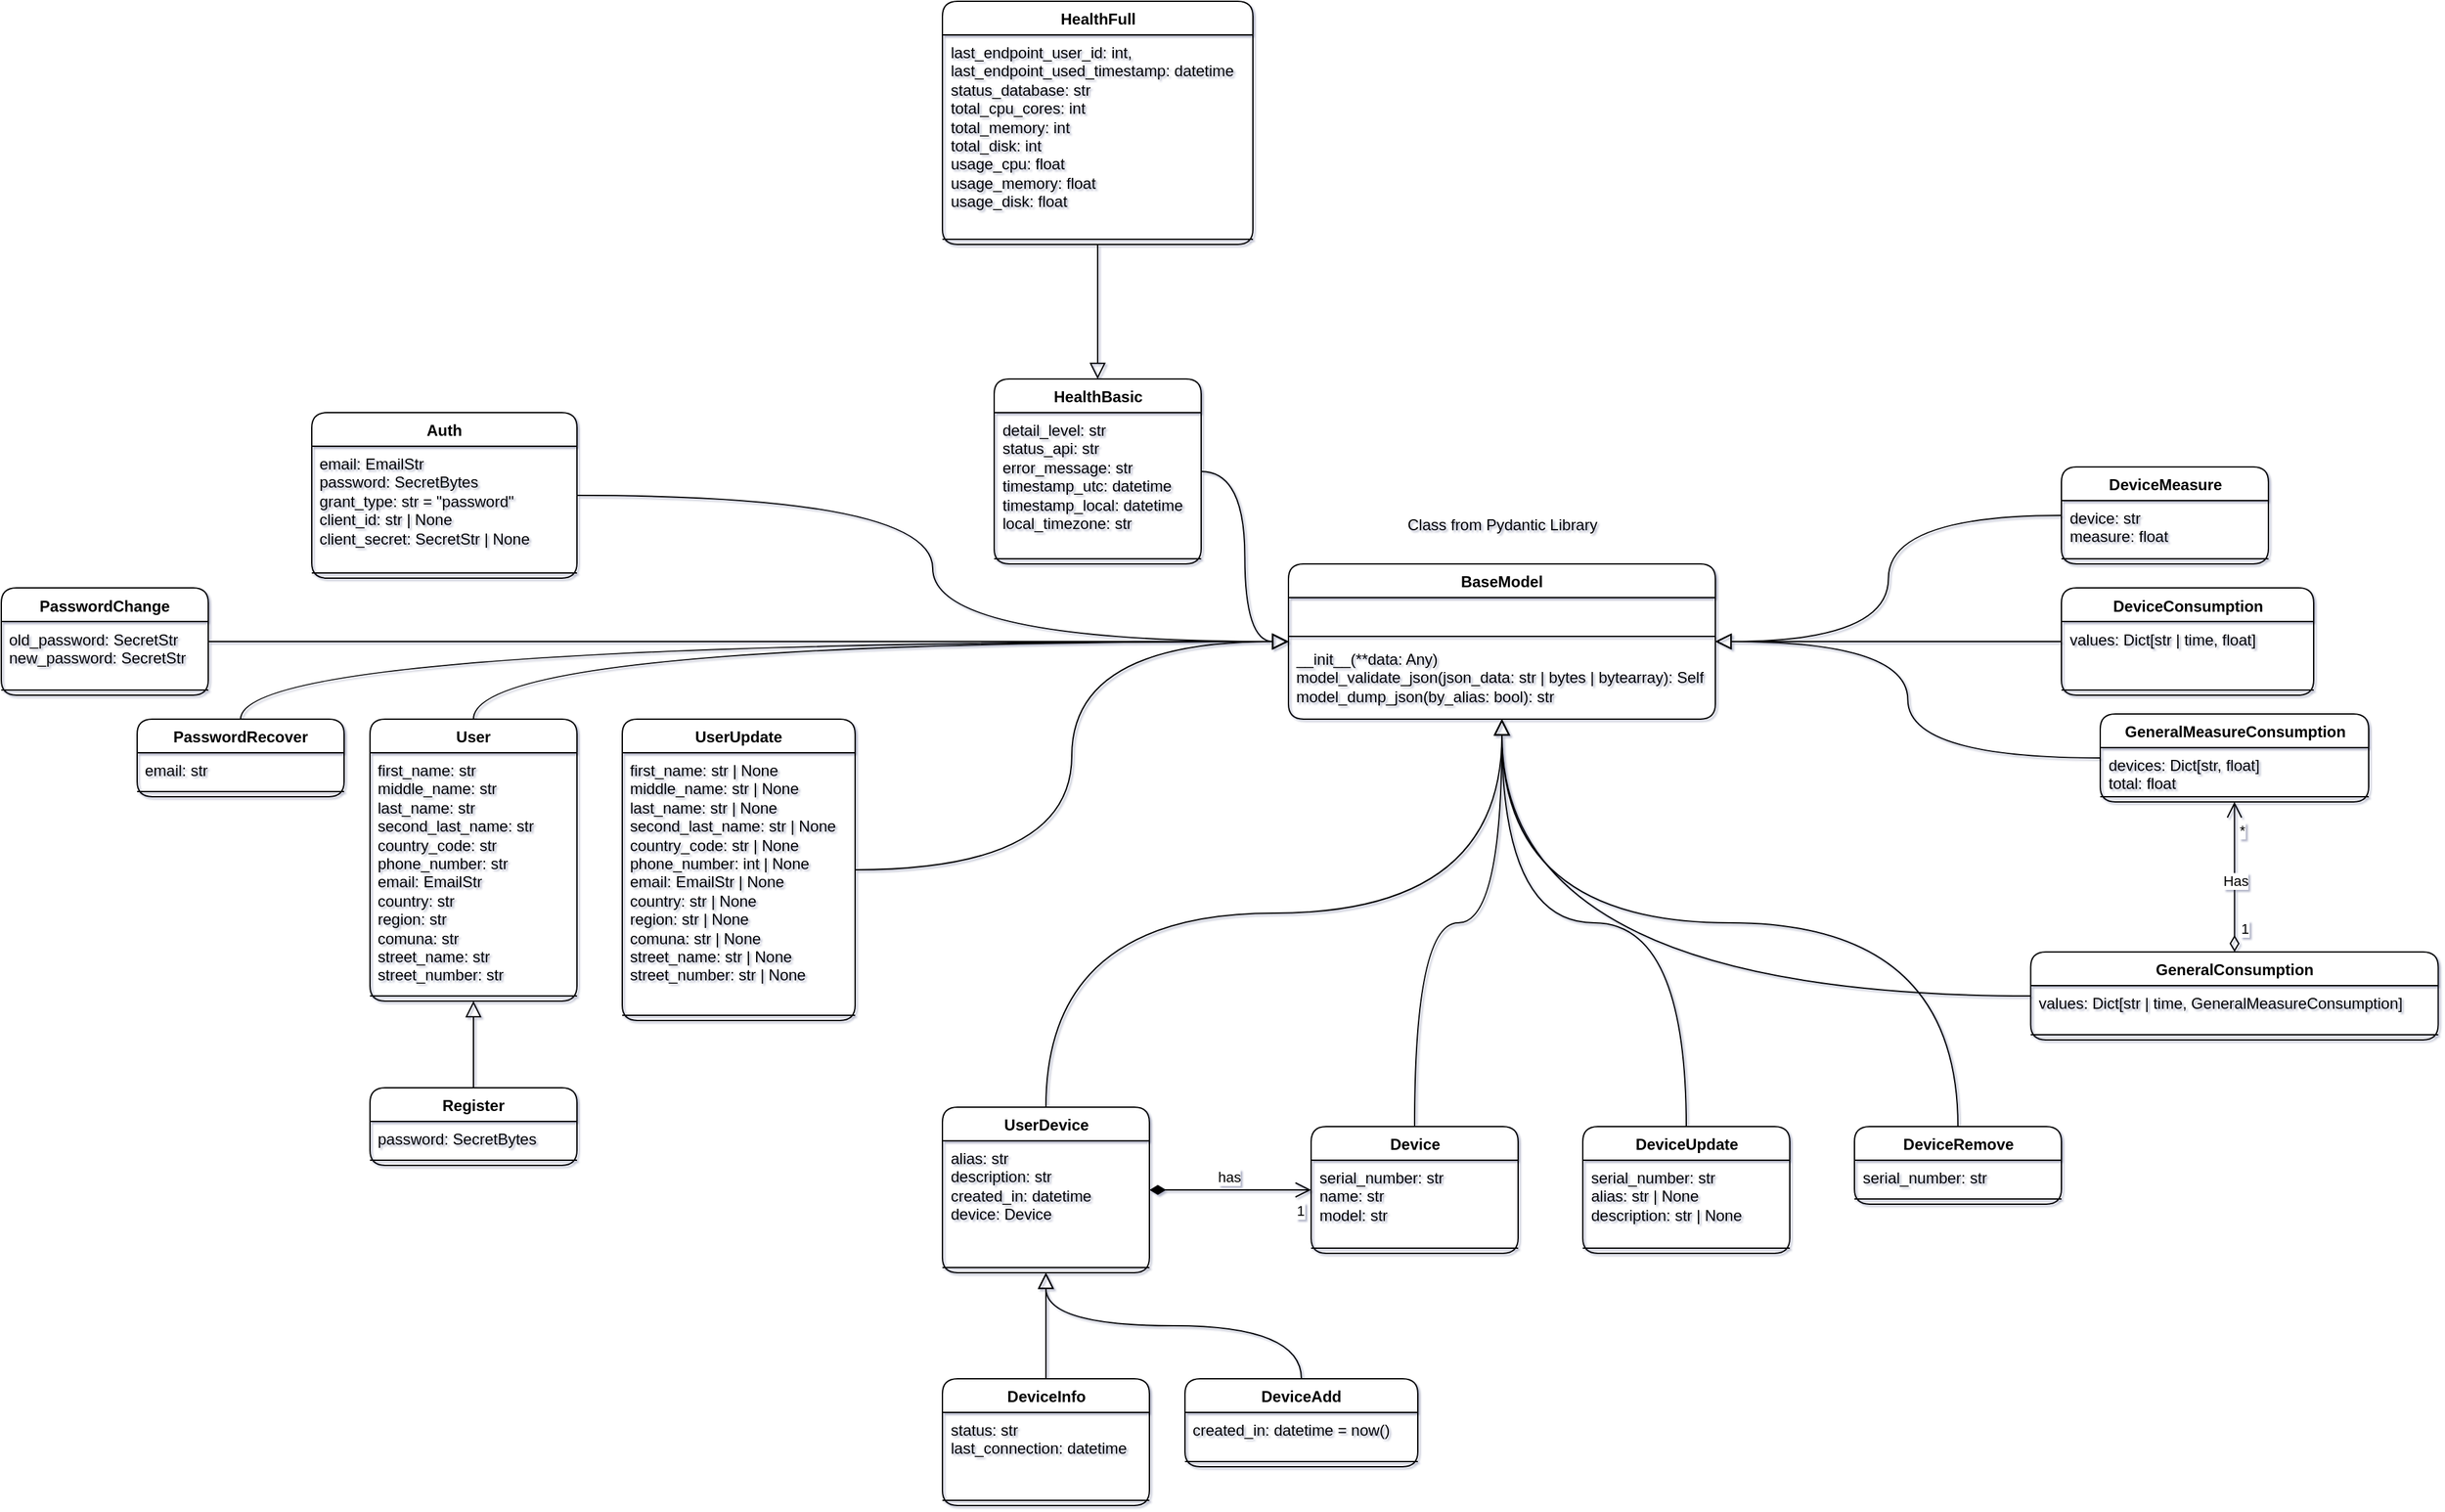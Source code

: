 <mxfile version="24.7.17">
  <diagram id="C5RBs43oDa-KdzZeNtuy" name="Page-1">
    <mxGraphModel dx="2032" dy="1991" grid="1" gridSize="15" guides="1" tooltips="1" connect="1" arrows="1" fold="1" page="0" pageScale="1" pageWidth="827" pageHeight="1169" background="none" math="0" shadow="1">
      <root>
        <mxCell id="WIyWlLk6GJQsqaUBKTNV-0" />
        <mxCell id="WIyWlLk6GJQsqaUBKTNV-1" parent="WIyWlLk6GJQsqaUBKTNV-0" />
        <mxCell id="-ZdygVSMNgc9Qc6itgVz-1" style="edgeStyle=orthogonalEdgeStyle;rounded=1;orthogonalLoop=1;jettySize=auto;html=1;endArrow=block;endFill=0;endSize=10;startSize=10;curved=1;" parent="WIyWlLk6GJQsqaUBKTNV-1" source="Sy8ffb2ZqTg3S4s0VxVO-8" target="Sy8ffb2ZqTg3S4s0VxVO-12" edge="1">
          <mxGeometry relative="1" as="geometry" />
        </mxCell>
        <mxCell id="Sy8ffb2ZqTg3S4s0VxVO-8" value="HealthFull" style="swimlane;fontStyle=1;align=center;verticalAlign=top;childLayout=stackLayout;horizontal=1;startSize=26;horizontalStack=0;resizeParent=1;resizeParentMax=0;resizeLast=0;collapsible=1;marginBottom=0;whiteSpace=wrap;html=1;rounded=1;" parent="WIyWlLk6GJQsqaUBKTNV-1" vertex="1">
          <mxGeometry x="112.5" y="-735" width="240" height="188" as="geometry" />
        </mxCell>
        <mxCell id="Sy8ffb2ZqTg3S4s0VxVO-9" value="&lt;div&gt;last_endpoint_user_id: int,&lt;/div&gt;&lt;div&gt;last_endpoint_used_timestamp: datetime&lt;/div&gt;&lt;div&gt;status_database: str&lt;/div&gt;&lt;div&gt;total_cpu_cores: int&lt;/div&gt;&lt;div&gt;total_memory: int&lt;/div&gt;&lt;div&gt;total_disk: int&lt;/div&gt;&lt;div&gt;usage_cpu: float&lt;/div&gt;&lt;div&gt;usage_memory: float&lt;/div&gt;&lt;div&gt;usage_disk: float&lt;/div&gt;" style="text;strokeColor=none;fillColor=none;align=left;verticalAlign=top;spacingLeft=4;spacingRight=4;overflow=hidden;rotatable=0;points=[[0,0.5],[1,0.5]];portConstraint=eastwest;whiteSpace=wrap;html=1;rounded=1;" parent="Sy8ffb2ZqTg3S4s0VxVO-8" vertex="1">
          <mxGeometry y="26" width="240" height="154" as="geometry" />
        </mxCell>
        <mxCell id="Sy8ffb2ZqTg3S4s0VxVO-10" value="" style="line;strokeWidth=1;fillColor=none;align=left;verticalAlign=middle;spacingTop=-1;spacingLeft=3;spacingRight=3;rotatable=0;labelPosition=right;points=[];portConstraint=eastwest;strokeColor=inherit;rounded=1;" parent="Sy8ffb2ZqTg3S4s0VxVO-8" vertex="1">
          <mxGeometry y="180" width="240" height="8" as="geometry" />
        </mxCell>
        <mxCell id="Sy8ffb2ZqTg3S4s0VxVO-84" style="rounded=1;orthogonalLoop=1;jettySize=auto;html=1;edgeStyle=orthogonalEdgeStyle;endArrow=block;endFill=0;startSize=10;endSize=10;elbow=vertical;curved=1;" parent="WIyWlLk6GJQsqaUBKTNV-1" source="Sy8ffb2ZqTg3S4s0VxVO-12" target="Sy8ffb2ZqTg3S4s0VxVO-77" edge="1">
          <mxGeometry relative="1" as="geometry" />
        </mxCell>
        <mxCell id="Sy8ffb2ZqTg3S4s0VxVO-12" value="HealthBasic" style="swimlane;fontStyle=1;align=center;verticalAlign=top;childLayout=stackLayout;horizontal=1;startSize=26;horizontalStack=0;resizeParent=1;resizeParentMax=0;resizeLast=0;collapsible=1;marginBottom=0;whiteSpace=wrap;html=1;rounded=1;" parent="WIyWlLk6GJQsqaUBKTNV-1" vertex="1">
          <mxGeometry x="152.5" y="-443" width="160" height="143" as="geometry" />
        </mxCell>
        <mxCell id="Sy8ffb2ZqTg3S4s0VxVO-13" value="detail_level: str&lt;div&gt;&lt;span style=&quot;background-color: initial;&quot;&gt;status_api: str&lt;/span&gt;&lt;div&gt;error_message: str&lt;/div&gt;&lt;/div&gt;&lt;div&gt;timestamp_utc: datetime&lt;/div&gt;&lt;div&gt;timestamp_local: datetime&lt;/div&gt;&lt;div&gt;local_timezone: str&lt;/div&gt;" style="text;strokeColor=none;fillColor=none;align=left;verticalAlign=top;spacingLeft=4;spacingRight=4;overflow=hidden;rotatable=0;points=[[0,0.5],[1,0.5]];portConstraint=eastwest;whiteSpace=wrap;html=1;rounded=1;" parent="Sy8ffb2ZqTg3S4s0VxVO-12" vertex="1">
          <mxGeometry y="26" width="160" height="109" as="geometry" />
        </mxCell>
        <mxCell id="Sy8ffb2ZqTg3S4s0VxVO-14" value="" style="line;strokeWidth=1;fillColor=none;align=left;verticalAlign=middle;spacingTop=-1;spacingLeft=3;spacingRight=3;rotatable=0;labelPosition=right;points=[];portConstraint=eastwest;strokeColor=inherit;rounded=1;" parent="Sy8ffb2ZqTg3S4s0VxVO-12" vertex="1">
          <mxGeometry y="135" width="160" height="8" as="geometry" />
        </mxCell>
        <mxCell id="Sy8ffb2ZqTg3S4s0VxVO-86" style="edgeStyle=orthogonalEdgeStyle;rounded=1;orthogonalLoop=1;jettySize=auto;html=1;endArrow=block;endFill=0;startSize=10;endSize=10;elbow=vertical;curved=1;" parent="WIyWlLk6GJQsqaUBKTNV-1" source="Sy8ffb2ZqTg3S4s0VxVO-16" target="Sy8ffb2ZqTg3S4s0VxVO-77" edge="1">
          <mxGeometry relative="1" as="geometry" />
        </mxCell>
        <mxCell id="Sy8ffb2ZqTg3S4s0VxVO-16" value="PasswordChange" style="swimlane;fontStyle=1;align=center;verticalAlign=top;childLayout=stackLayout;horizontal=1;startSize=26;horizontalStack=0;resizeParent=1;resizeParentMax=0;resizeLast=0;collapsible=1;marginBottom=0;whiteSpace=wrap;html=1;rounded=1;" parent="WIyWlLk6GJQsqaUBKTNV-1" vertex="1">
          <mxGeometry x="-615" y="-281.5" width="160" height="83" as="geometry" />
        </mxCell>
        <mxCell id="Sy8ffb2ZqTg3S4s0VxVO-17" value="old_password: SecretStr&lt;div&gt;new_password: SecretStr&lt;/div&gt;" style="text;strokeColor=none;fillColor=none;align=left;verticalAlign=top;spacingLeft=4;spacingRight=4;overflow=hidden;rotatable=0;points=[[0,0.5],[1,0.5]];portConstraint=eastwest;whiteSpace=wrap;html=1;rounded=1;" parent="Sy8ffb2ZqTg3S4s0VxVO-16" vertex="1">
          <mxGeometry y="26" width="160" height="49" as="geometry" />
        </mxCell>
        <mxCell id="Sy8ffb2ZqTg3S4s0VxVO-18" value="" style="line;strokeWidth=1;fillColor=none;align=left;verticalAlign=middle;spacingTop=-1;spacingLeft=3;spacingRight=3;rotatable=0;labelPosition=right;points=[];portConstraint=eastwest;strokeColor=inherit;rounded=1;" parent="Sy8ffb2ZqTg3S4s0VxVO-16" vertex="1">
          <mxGeometry y="75" width="160" height="8" as="geometry" />
        </mxCell>
        <mxCell id="Sy8ffb2ZqTg3S4s0VxVO-87" style="edgeStyle=orthogonalEdgeStyle;rounded=1;orthogonalLoop=1;jettySize=auto;html=1;exitX=0.5;exitY=0;exitDx=0;exitDy=0;endArrow=block;endFill=0;startSize=10;endSize=10;elbow=vertical;curved=1;" parent="WIyWlLk6GJQsqaUBKTNV-1" source="Sy8ffb2ZqTg3S4s0VxVO-20" target="Sy8ffb2ZqTg3S4s0VxVO-77" edge="1">
          <mxGeometry relative="1" as="geometry" />
        </mxCell>
        <mxCell id="Sy8ffb2ZqTg3S4s0VxVO-20" value="PasswordRecover" style="swimlane;fontStyle=1;align=center;verticalAlign=top;childLayout=stackLayout;horizontal=1;startSize=26;horizontalStack=0;resizeParent=1;resizeParentMax=0;resizeLast=0;collapsible=1;marginBottom=0;whiteSpace=wrap;html=1;rounded=1;" parent="WIyWlLk6GJQsqaUBKTNV-1" vertex="1">
          <mxGeometry x="-510" y="-180" width="160" height="60" as="geometry" />
        </mxCell>
        <mxCell id="Sy8ffb2ZqTg3S4s0VxVO-21" value="email: str" style="text;strokeColor=none;fillColor=none;align=left;verticalAlign=top;spacingLeft=4;spacingRight=4;overflow=hidden;rotatable=0;points=[[0,0.5],[1,0.5]];portConstraint=eastwest;whiteSpace=wrap;html=1;rounded=1;" parent="Sy8ffb2ZqTg3S4s0VxVO-20" vertex="1">
          <mxGeometry y="26" width="160" height="26" as="geometry" />
        </mxCell>
        <mxCell id="Sy8ffb2ZqTg3S4s0VxVO-22" value="" style="line;strokeWidth=1;fillColor=none;align=left;verticalAlign=middle;spacingTop=-1;spacingLeft=3;spacingRight=3;rotatable=0;labelPosition=right;points=[];portConstraint=eastwest;strokeColor=inherit;rounded=1;" parent="Sy8ffb2ZqTg3S4s0VxVO-20" vertex="1">
          <mxGeometry y="52" width="160" height="8" as="geometry" />
        </mxCell>
        <mxCell id="Sy8ffb2ZqTg3S4s0VxVO-88" style="edgeStyle=orthogonalEdgeStyle;rounded=1;orthogonalLoop=1;jettySize=auto;html=1;exitX=0.5;exitY=0;exitDx=0;exitDy=0;endArrow=block;endFill=0;startSize=10;endSize=10;elbow=vertical;curved=1;" parent="WIyWlLk6GJQsqaUBKTNV-1" source="Sy8ffb2ZqTg3S4s0VxVO-24" target="Sy8ffb2ZqTg3S4s0VxVO-77" edge="1">
          <mxGeometry relative="1" as="geometry" />
        </mxCell>
        <mxCell id="Sy8ffb2ZqTg3S4s0VxVO-24" value="User" style="swimlane;fontStyle=1;align=center;verticalAlign=top;childLayout=stackLayout;horizontal=1;startSize=26;horizontalStack=0;resizeParent=1;resizeParentMax=0;resizeLast=0;collapsible=1;marginBottom=0;whiteSpace=wrap;html=1;rounded=1;" parent="WIyWlLk6GJQsqaUBKTNV-1" vertex="1">
          <mxGeometry x="-330" y="-180" width="160" height="218" as="geometry" />
        </mxCell>
        <mxCell id="Sy8ffb2ZqTg3S4s0VxVO-25" value="first_name: str&lt;div&gt;middle_name: str&lt;/div&gt;&lt;div&gt;last_name: str&lt;/div&gt;&lt;div&gt;second_last_name: str&lt;/div&gt;&lt;div&gt;country_code: str&lt;/div&gt;&lt;div&gt;phone_number: str&lt;/div&gt;&lt;div&gt;email: EmailStr&lt;br&gt;&lt;/div&gt;&lt;div&gt;&lt;div&gt;country: str&lt;/div&gt;&lt;div&gt;region: str&lt;/div&gt;&lt;div&gt;comuna: str&lt;/div&gt;&lt;div&gt;street_name: str&lt;/div&gt;&lt;div&gt;street_number: str&lt;/div&gt;&lt;/div&gt;" style="text;strokeColor=none;fillColor=none;align=left;verticalAlign=top;spacingLeft=4;spacingRight=4;overflow=hidden;rotatable=0;points=[[0,0.5],[1,0.5]];portConstraint=eastwest;whiteSpace=wrap;html=1;rounded=1;" parent="Sy8ffb2ZqTg3S4s0VxVO-24" vertex="1">
          <mxGeometry y="26" width="160" height="184" as="geometry" />
        </mxCell>
        <mxCell id="Sy8ffb2ZqTg3S4s0VxVO-26" value="" style="line;strokeWidth=1;fillColor=none;align=left;verticalAlign=middle;spacingTop=-1;spacingLeft=3;spacingRight=3;rotatable=0;labelPosition=right;points=[];portConstraint=eastwest;strokeColor=inherit;rounded=1;" parent="Sy8ffb2ZqTg3S4s0VxVO-24" vertex="1">
          <mxGeometry y="210" width="160" height="8" as="geometry" />
        </mxCell>
        <mxCell id="Sy8ffb2ZqTg3S4s0VxVO-90" style="edgeStyle=orthogonalEdgeStyle;rounded=1;orthogonalLoop=1;jettySize=auto;html=1;endArrow=block;endFill=0;startSize=10;endSize=10;elbow=vertical;curved=1;" parent="WIyWlLk6GJQsqaUBKTNV-1" source="Sy8ffb2ZqTg3S4s0VxVO-48" target="Sy8ffb2ZqTg3S4s0VxVO-77" edge="1">
          <mxGeometry relative="1" as="geometry" />
        </mxCell>
        <mxCell id="Sy8ffb2ZqTg3S4s0VxVO-48" value="Auth" style="swimlane;fontStyle=1;align=center;verticalAlign=top;childLayout=stackLayout;horizontal=1;startSize=26;horizontalStack=0;resizeParent=1;resizeParentMax=0;resizeLast=0;collapsible=1;marginBottom=0;whiteSpace=wrap;html=1;rounded=1;" parent="WIyWlLk6GJQsqaUBKTNV-1" vertex="1">
          <mxGeometry x="-375" y="-417" width="205" height="128" as="geometry" />
        </mxCell>
        <mxCell id="Sy8ffb2ZqTg3S4s0VxVO-49" value="email: EmailStr&lt;div&gt;password: SecretBytes&lt;/div&gt;&lt;div&gt;grant_type: str = &quot;password&quot;&lt;/div&gt;&lt;div&gt;client_id: str | None&lt;/div&gt;&lt;div&gt;client_secret: SecretStr | None&lt;/div&gt;" style="text;strokeColor=none;fillColor=none;align=left;verticalAlign=top;spacingLeft=4;spacingRight=4;overflow=hidden;rotatable=0;points=[[0,0.5],[1,0.5]];portConstraint=eastwest;whiteSpace=wrap;html=1;rounded=1;" parent="Sy8ffb2ZqTg3S4s0VxVO-48" vertex="1">
          <mxGeometry y="26" width="205" height="94" as="geometry" />
        </mxCell>
        <mxCell id="Sy8ffb2ZqTg3S4s0VxVO-50" value="" style="line;strokeWidth=1;fillColor=none;align=left;verticalAlign=middle;spacingTop=-1;spacingLeft=3;spacingRight=3;rotatable=0;labelPosition=right;points=[];portConstraint=eastwest;strokeColor=inherit;rounded=1;" parent="Sy8ffb2ZqTg3S4s0VxVO-48" vertex="1">
          <mxGeometry y="120" width="205" height="8" as="geometry" />
        </mxCell>
        <mxCell id="Sy8ffb2ZqTg3S4s0VxVO-91" style="edgeStyle=orthogonalEdgeStyle;rounded=1;orthogonalLoop=1;jettySize=auto;html=1;exitX=0.5;exitY=0;exitDx=0;exitDy=0;endArrow=block;endFill=0;startSize=10;endSize=10;elbow=vertical;curved=1;" parent="WIyWlLk6GJQsqaUBKTNV-1" source="Sy8ffb2ZqTg3S4s0VxVO-52" target="Sy8ffb2ZqTg3S4s0VxVO-24" edge="1">
          <mxGeometry relative="1" as="geometry" />
        </mxCell>
        <mxCell id="Sy8ffb2ZqTg3S4s0VxVO-52" value="Register" style="swimlane;fontStyle=1;align=center;verticalAlign=top;childLayout=stackLayout;horizontal=1;startSize=26;horizontalStack=0;resizeParent=1;resizeParentMax=0;resizeLast=0;collapsible=1;marginBottom=0;whiteSpace=wrap;html=1;rounded=1;" parent="WIyWlLk6GJQsqaUBKTNV-1" vertex="1">
          <mxGeometry x="-330" y="105" width="160" height="60" as="geometry" />
        </mxCell>
        <mxCell id="Sy8ffb2ZqTg3S4s0VxVO-53" value="password: SecretBytes" style="text;strokeColor=none;fillColor=none;align=left;verticalAlign=top;spacingLeft=4;spacingRight=4;overflow=hidden;rotatable=0;points=[[0,0.5],[1,0.5]];portConstraint=eastwest;whiteSpace=wrap;html=1;rounded=1;" parent="Sy8ffb2ZqTg3S4s0VxVO-52" vertex="1">
          <mxGeometry y="26" width="160" height="26" as="geometry" />
        </mxCell>
        <mxCell id="Sy8ffb2ZqTg3S4s0VxVO-54" value="" style="line;strokeWidth=1;fillColor=none;align=left;verticalAlign=middle;spacingTop=-1;spacingLeft=3;spacingRight=3;rotatable=0;labelPosition=right;points=[];portConstraint=eastwest;strokeColor=inherit;rounded=1;" parent="Sy8ffb2ZqTg3S4s0VxVO-52" vertex="1">
          <mxGeometry y="52" width="160" height="8" as="geometry" />
        </mxCell>
        <mxCell id="Sy8ffb2ZqTg3S4s0VxVO-93" style="edgeStyle=orthogonalEdgeStyle;rounded=1;orthogonalLoop=1;jettySize=auto;html=1;endArrow=block;endFill=0;startSize=10;endSize=10;elbow=vertical;curved=1;" parent="WIyWlLk6GJQsqaUBKTNV-1" source="Sy8ffb2ZqTg3S4s0VxVO-56" target="Sy8ffb2ZqTg3S4s0VxVO-77" edge="1">
          <mxGeometry relative="1" as="geometry" />
        </mxCell>
        <mxCell id="Sy8ffb2ZqTg3S4s0VxVO-56" value="GeneralMeasureConsumption" style="swimlane;fontStyle=1;align=center;verticalAlign=top;childLayout=stackLayout;horizontal=1;startSize=26;horizontalStack=0;resizeParent=1;resizeParentMax=0;resizeLast=0;collapsible=1;marginBottom=0;whiteSpace=wrap;html=1;rounded=1;" parent="WIyWlLk6GJQsqaUBKTNV-1" vertex="1">
          <mxGeometry x="1007.5" y="-184" width="207.5" height="68" as="geometry" />
        </mxCell>
        <mxCell id="Sy8ffb2ZqTg3S4s0VxVO-57" value="devices: Dict[str, float]&lt;div&gt;total: float&lt;/div&gt;" style="text;strokeColor=none;fillColor=none;align=left;verticalAlign=top;spacingLeft=4;spacingRight=4;overflow=hidden;rotatable=0;points=[[0,0.5],[1,0.5]];portConstraint=eastwest;whiteSpace=wrap;html=1;rounded=1;" parent="Sy8ffb2ZqTg3S4s0VxVO-56" vertex="1">
          <mxGeometry y="26" width="207.5" height="34" as="geometry" />
        </mxCell>
        <mxCell id="Sy8ffb2ZqTg3S4s0VxVO-58" value="" style="line;strokeWidth=1;fillColor=none;align=left;verticalAlign=middle;spacingTop=-1;spacingLeft=3;spacingRight=3;rotatable=0;labelPosition=right;points=[];portConstraint=eastwest;strokeColor=inherit;rounded=1;" parent="Sy8ffb2ZqTg3S4s0VxVO-56" vertex="1">
          <mxGeometry y="60" width="207.5" height="8" as="geometry" />
        </mxCell>
        <mxCell id="Sy8ffb2ZqTg3S4s0VxVO-94" style="edgeStyle=orthogonalEdgeStyle;rounded=1;orthogonalLoop=1;jettySize=auto;html=1;endArrow=block;endFill=0;startSize=10;endSize=10;elbow=vertical;curved=1;" parent="WIyWlLk6GJQsqaUBKTNV-1" source="Sy8ffb2ZqTg3S4s0VxVO-60" target="Sy8ffb2ZqTg3S4s0VxVO-77" edge="1">
          <mxGeometry relative="1" as="geometry" />
        </mxCell>
        <mxCell id="Sy8ffb2ZqTg3S4s0VxVO-60" value="GeneralConsumption" style="swimlane;fontStyle=1;align=center;verticalAlign=top;childLayout=stackLayout;horizontal=1;startSize=26;horizontalStack=0;resizeParent=1;resizeParentMax=0;resizeLast=0;collapsible=1;marginBottom=0;whiteSpace=wrap;html=1;rounded=1;" parent="WIyWlLk6GJQsqaUBKTNV-1" vertex="1">
          <mxGeometry x="953.75" width="315" height="68" as="geometry" />
        </mxCell>
        <mxCell id="Sy8ffb2ZqTg3S4s0VxVO-61" value="values: Dict[str | time, GeneralMeasureConsumption]" style="text;strokeColor=none;fillColor=none;align=left;verticalAlign=top;spacingLeft=4;spacingRight=4;overflow=hidden;rotatable=0;points=[[0,0.5],[1,0.5]];portConstraint=eastwest;whiteSpace=wrap;html=1;rounded=1;" parent="Sy8ffb2ZqTg3S4s0VxVO-60" vertex="1">
          <mxGeometry y="26" width="315" height="34" as="geometry" />
        </mxCell>
        <mxCell id="Sy8ffb2ZqTg3S4s0VxVO-62" value="" style="line;strokeWidth=1;fillColor=none;align=left;verticalAlign=middle;spacingTop=-1;spacingLeft=3;spacingRight=3;rotatable=0;labelPosition=right;points=[];portConstraint=eastwest;strokeColor=inherit;rounded=1;" parent="Sy8ffb2ZqTg3S4s0VxVO-60" vertex="1">
          <mxGeometry y="60" width="315" height="8" as="geometry" />
        </mxCell>
        <mxCell id="Sy8ffb2ZqTg3S4s0VxVO-96" style="edgeStyle=orthogonalEdgeStyle;rounded=1;orthogonalLoop=1;jettySize=auto;html=1;exitX=0.5;exitY=0;exitDx=0;exitDy=0;endArrow=block;endFill=0;startSize=10;endSize=10;elbow=vertical;curved=1;" parent="WIyWlLk6GJQsqaUBKTNV-1" source="Sy8ffb2ZqTg3S4s0VxVO-64" target="Sy8ffb2ZqTg3S4s0VxVO-77" edge="1">
          <mxGeometry relative="1" as="geometry" />
        </mxCell>
        <mxCell id="Sy8ffb2ZqTg3S4s0VxVO-64" value="UserDevice" style="swimlane;fontStyle=1;align=center;verticalAlign=top;childLayout=stackLayout;horizontal=1;startSize=26;horizontalStack=0;resizeParent=1;resizeParentMax=0;resizeLast=0;collapsible=1;marginBottom=0;whiteSpace=wrap;html=1;rounded=1;" parent="WIyWlLk6GJQsqaUBKTNV-1" vertex="1">
          <mxGeometry x="112.5" y="120" width="160" height="128" as="geometry" />
        </mxCell>
        <mxCell id="Sy8ffb2ZqTg3S4s0VxVO-65" value="alias: str&lt;div&gt;description: str&lt;/div&gt;&lt;div&gt;created_in: datetime&lt;br&gt;&lt;/div&gt;&lt;div&gt;device: Device&lt;/div&gt;" style="text;strokeColor=none;fillColor=none;align=left;verticalAlign=top;spacingLeft=4;spacingRight=4;overflow=hidden;rotatable=0;points=[[0,0.5],[1,0.5]];portConstraint=eastwest;whiteSpace=wrap;html=1;rounded=1;" parent="Sy8ffb2ZqTg3S4s0VxVO-64" vertex="1">
          <mxGeometry y="26" width="160" height="94" as="geometry" />
        </mxCell>
        <mxCell id="Sy8ffb2ZqTg3S4s0VxVO-66" value="" style="line;strokeWidth=1;fillColor=none;align=left;verticalAlign=middle;spacingTop=-1;spacingLeft=3;spacingRight=3;rotatable=0;labelPosition=right;points=[];portConstraint=eastwest;strokeColor=inherit;rounded=1;" parent="Sy8ffb2ZqTg3S4s0VxVO-64" vertex="1">
          <mxGeometry y="120" width="160" height="8" as="geometry" />
        </mxCell>
        <mxCell id="Sy8ffb2ZqTg3S4s0VxVO-97" style="edgeStyle=orthogonalEdgeStyle;rounded=1;orthogonalLoop=1;jettySize=auto;html=1;exitX=0.5;exitY=0;exitDx=0;exitDy=0;endArrow=block;endFill=0;startSize=10;endSize=10;elbow=vertical;curved=1;" parent="WIyWlLk6GJQsqaUBKTNV-1" source="Sy8ffb2ZqTg3S4s0VxVO-68" target="Sy8ffb2ZqTg3S4s0VxVO-64" edge="1">
          <mxGeometry relative="1" as="geometry" />
        </mxCell>
        <mxCell id="Sy8ffb2ZqTg3S4s0VxVO-68" value="DeviceAdd" style="swimlane;fontStyle=1;align=center;verticalAlign=top;childLayout=stackLayout;horizontal=1;startSize=26;horizontalStack=0;resizeParent=1;resizeParentMax=0;resizeLast=0;collapsible=1;marginBottom=0;whiteSpace=wrap;html=1;rounded=1;" parent="WIyWlLk6GJQsqaUBKTNV-1" vertex="1">
          <mxGeometry x="300" y="330" width="180" height="68" as="geometry" />
        </mxCell>
        <mxCell id="Sy8ffb2ZqTg3S4s0VxVO-69" value="created_in: datetime = now()" style="text;strokeColor=none;fillColor=none;align=left;verticalAlign=top;spacingLeft=4;spacingRight=4;overflow=hidden;rotatable=0;points=[[0,0.5],[1,0.5]];portConstraint=eastwest;whiteSpace=wrap;html=1;rounded=1;" parent="Sy8ffb2ZqTg3S4s0VxVO-68" vertex="1">
          <mxGeometry y="26" width="180" height="34" as="geometry" />
        </mxCell>
        <mxCell id="Sy8ffb2ZqTg3S4s0VxVO-70" value="" style="line;strokeWidth=1;fillColor=none;align=left;verticalAlign=middle;spacingTop=-1;spacingLeft=3;spacingRight=3;rotatable=0;labelPosition=right;points=[];portConstraint=eastwest;strokeColor=inherit;rounded=1;" parent="Sy8ffb2ZqTg3S4s0VxVO-68" vertex="1">
          <mxGeometry y="60" width="180" height="8" as="geometry" />
        </mxCell>
        <mxCell id="Sy8ffb2ZqTg3S4s0VxVO-98" style="edgeStyle=orthogonalEdgeStyle;rounded=1;orthogonalLoop=1;jettySize=auto;html=1;exitX=0.5;exitY=0;exitDx=0;exitDy=0;endArrow=block;endFill=0;startSize=10;endSize=10;elbow=vertical;curved=1;" parent="WIyWlLk6GJQsqaUBKTNV-1" source="Sy8ffb2ZqTg3S4s0VxVO-72" target="Sy8ffb2ZqTg3S4s0VxVO-77" edge="1">
          <mxGeometry relative="1" as="geometry" />
        </mxCell>
        <mxCell id="Sy8ffb2ZqTg3S4s0VxVO-72" value="DeviceUpdate" style="swimlane;fontStyle=1;align=center;verticalAlign=top;childLayout=stackLayout;horizontal=1;startSize=26;horizontalStack=0;resizeParent=1;resizeParentMax=0;resizeLast=0;collapsible=1;marginBottom=0;whiteSpace=wrap;html=1;rounded=1;" parent="WIyWlLk6GJQsqaUBKTNV-1" vertex="1">
          <mxGeometry x="607.5" y="135" width="160" height="98" as="geometry" />
        </mxCell>
        <mxCell id="Sy8ffb2ZqTg3S4s0VxVO-73" value="&lt;div&gt;serial_number: str&lt;/div&gt;alias: str | None&lt;div&gt;description: str | None&lt;/div&gt;" style="text;strokeColor=none;fillColor=none;align=left;verticalAlign=top;spacingLeft=4;spacingRight=4;overflow=hidden;rotatable=0;points=[[0,0.5],[1,0.5]];portConstraint=eastwest;whiteSpace=wrap;html=1;rounded=1;" parent="Sy8ffb2ZqTg3S4s0VxVO-72" vertex="1">
          <mxGeometry y="26" width="160" height="64" as="geometry" />
        </mxCell>
        <mxCell id="Sy8ffb2ZqTg3S4s0VxVO-74" value="" style="line;strokeWidth=1;fillColor=none;align=left;verticalAlign=middle;spacingTop=-1;spacingLeft=3;spacingRight=3;rotatable=0;labelPosition=right;points=[];portConstraint=eastwest;strokeColor=inherit;rounded=1;" parent="Sy8ffb2ZqTg3S4s0VxVO-72" vertex="1">
          <mxGeometry y="90" width="160" height="8" as="geometry" />
        </mxCell>
        <mxCell id="ZkMG5C66_W9dD77BoApC-16" style="edgeStyle=orthogonalEdgeStyle;rounded=1;orthogonalLoop=1;jettySize=auto;html=1;endSize=10;startSize=10;endArrow=block;endFill=0;elbow=vertical;curved=1;" parent="WIyWlLk6GJQsqaUBKTNV-1" source="ZkMG5C66_W9dD77BoApC-13" target="Sy8ffb2ZqTg3S4s0VxVO-77" edge="1">
          <mxGeometry relative="1" as="geometry" />
        </mxCell>
        <mxCell id="ZkMG5C66_W9dD77BoApC-13" value="UserUpdate" style="swimlane;fontStyle=1;align=center;verticalAlign=top;childLayout=stackLayout;horizontal=1;startSize=26;horizontalStack=0;resizeParent=1;resizeParentMax=0;resizeLast=0;collapsible=1;marginBottom=0;whiteSpace=wrap;html=1;rounded=1;" parent="WIyWlLk6GJQsqaUBKTNV-1" vertex="1">
          <mxGeometry x="-135" y="-180" width="180" height="233" as="geometry" />
        </mxCell>
        <mxCell id="ZkMG5C66_W9dD77BoApC-14" value="first_name: str | None&lt;div&gt;middle_name: str&amp;nbsp;&lt;span style=&quot;background-color: initial;&quot;&gt;| None&lt;/span&gt;&lt;/div&gt;&lt;div&gt;last_name: str&amp;nbsp;&lt;span style=&quot;background-color: initial;&quot;&gt;| None&lt;/span&gt;&lt;/div&gt;&lt;div&gt;second_last_name: str&amp;nbsp;&lt;span style=&quot;background-color: initial;&quot;&gt;| None&lt;/span&gt;&lt;/div&gt;&lt;div&gt;country_code: str&lt;span style=&quot;background-color: initial;&quot;&gt;&amp;nbsp;&lt;/span&gt;&lt;span style=&quot;background-color: initial;&quot;&gt;| None&lt;/span&gt;&lt;/div&gt;&lt;div&gt;phone_number: int&lt;span style=&quot;background-color: initial;&quot;&gt;&amp;nbsp;&lt;/span&gt;&lt;span style=&quot;background-color: initial;&quot;&gt;| None&lt;/span&gt;&lt;/div&gt;&lt;div&gt;email: EmailStr&lt;span style=&quot;background-color: initial;&quot;&gt;&amp;nbsp;&lt;/span&gt;&lt;span style=&quot;background-color: initial;&quot;&gt;| None&lt;/span&gt;&lt;/div&gt;&lt;div&gt;&lt;div&gt;country: str&lt;span style=&quot;background-color: initial;&quot;&gt;&amp;nbsp;&lt;/span&gt;&lt;span style=&quot;background-color: initial;&quot;&gt;| None&lt;/span&gt;&lt;/div&gt;&lt;div&gt;region: str&lt;span style=&quot;background-color: initial;&quot;&gt;&amp;nbsp;&lt;/span&gt;&lt;span style=&quot;background-color: initial;&quot;&gt;| None&lt;/span&gt;&lt;/div&gt;&lt;div&gt;comuna: str&lt;span style=&quot;background-color: initial;&quot;&gt;&amp;nbsp;&lt;/span&gt;&lt;span style=&quot;background-color: initial;&quot;&gt;| None&lt;/span&gt;&lt;br&gt;&lt;/div&gt;&lt;div&gt;&lt;span style=&quot;background-color: initial;&quot;&gt;street_name: str&lt;/span&gt;&lt;span style=&quot;background-color: initial;&quot;&gt;&amp;nbsp;&lt;/span&gt;&lt;span style=&quot;background-color: initial;&quot;&gt;| None&lt;/span&gt;&lt;br&gt;&lt;/div&gt;&lt;div&gt;street_number: str&lt;span style=&quot;background-color: initial;&quot;&gt;&amp;nbsp;&lt;/span&gt;&lt;span style=&quot;background-color: initial;&quot;&gt;| None&lt;/span&gt;&lt;/div&gt;&lt;/div&gt;" style="text;strokeColor=none;fillColor=none;align=left;verticalAlign=top;spacingLeft=4;spacingRight=4;overflow=hidden;rotatable=0;points=[[0,0.5],[1,0.5]];portConstraint=eastwest;whiteSpace=wrap;html=1;rounded=1;" parent="ZkMG5C66_W9dD77BoApC-13" vertex="1">
          <mxGeometry y="26" width="180" height="199" as="geometry" />
        </mxCell>
        <mxCell id="ZkMG5C66_W9dD77BoApC-15" value="" style="line;strokeWidth=1;fillColor=none;align=left;verticalAlign=middle;spacingTop=-1;spacingLeft=3;spacingRight=3;rotatable=0;labelPosition=right;points=[];portConstraint=eastwest;strokeColor=inherit;rounded=1;" parent="ZkMG5C66_W9dD77BoApC-13" vertex="1">
          <mxGeometry y="225" width="180" height="8" as="geometry" />
        </mxCell>
        <mxCell id="ZkMG5C66_W9dD77BoApC-22" value="" style="group" parent="WIyWlLk6GJQsqaUBKTNV-1" vertex="1" connectable="0">
          <mxGeometry x="380" y="-345" width="330" height="165" as="geometry" />
        </mxCell>
        <mxCell id="Sy8ffb2ZqTg3S4s0VxVO-77" value="BaseModel" style="swimlane;fontStyle=1;align=center;verticalAlign=top;childLayout=stackLayout;horizontal=1;startSize=26;horizontalStack=0;resizeParent=1;resizeParentMax=0;resizeLast=0;collapsible=1;marginBottom=0;whiteSpace=wrap;html=1;rounded=1;" parent="ZkMG5C66_W9dD77BoApC-22" vertex="1">
          <mxGeometry y="45" width="330" height="120" as="geometry" />
        </mxCell>
        <mxCell id="Sy8ffb2ZqTg3S4s0VxVO-78" value="&amp;nbsp;" style="text;strokeColor=none;fillColor=none;align=left;verticalAlign=top;spacingLeft=4;spacingRight=4;overflow=hidden;rotatable=0;points=[[0,0.5],[1,0.5]];portConstraint=eastwest;whiteSpace=wrap;html=1;rounded=1;" parent="Sy8ffb2ZqTg3S4s0VxVO-77" vertex="1">
          <mxGeometry y="26" width="330" height="26" as="geometry" />
        </mxCell>
        <mxCell id="Sy8ffb2ZqTg3S4s0VxVO-79" value="" style="line;strokeWidth=1;fillColor=none;align=left;verticalAlign=middle;spacingTop=-1;spacingLeft=3;spacingRight=3;rotatable=0;labelPosition=right;points=[];portConstraint=eastwest;strokeColor=inherit;rounded=1;" parent="Sy8ffb2ZqTg3S4s0VxVO-77" vertex="1">
          <mxGeometry y="52" width="330" height="8" as="geometry" />
        </mxCell>
        <mxCell id="Sy8ffb2ZqTg3S4s0VxVO-80" value="&lt;div&gt;__init__(**data: Any)&lt;/div&gt;model_validate_json(json_data: str | bytes | bytearray): Self&lt;div&gt;model_dump_json(by_alias: bool): str&lt;/div&gt;" style="text;strokeColor=none;fillColor=none;align=left;verticalAlign=top;spacingLeft=4;spacingRight=4;overflow=hidden;rotatable=0;points=[[0,0.5],[1,0.5]];portConstraint=eastwest;whiteSpace=wrap;html=1;rounded=1;" parent="Sy8ffb2ZqTg3S4s0VxVO-77" vertex="1">
          <mxGeometry y="60" width="330" height="60" as="geometry" />
        </mxCell>
        <mxCell id="ZkMG5C66_W9dD77BoApC-21" value="Class from Pydantic Library" style="text;html=1;align=center;verticalAlign=middle;resizable=0;points=[];autosize=1;strokeColor=none;fillColor=none;noLabel=0;container=0;" parent="ZkMG5C66_W9dD77BoApC-22" vertex="1">
          <mxGeometry x="75" width="180" height="30" as="geometry" />
        </mxCell>
        <mxCell id="ZkMG5C66_W9dD77BoApC-23" value="DeviceRemove" style="swimlane;fontStyle=1;align=center;verticalAlign=top;childLayout=stackLayout;horizontal=1;startSize=26;horizontalStack=0;resizeParent=1;resizeParentMax=0;resizeLast=0;collapsible=1;marginBottom=0;whiteSpace=wrap;html=1;rounded=1;" parent="WIyWlLk6GJQsqaUBKTNV-1" vertex="1">
          <mxGeometry x="817.5" y="135" width="160" height="60" as="geometry" />
        </mxCell>
        <mxCell id="ZkMG5C66_W9dD77BoApC-24" value="serial_number: str" style="text;strokeColor=none;fillColor=none;align=left;verticalAlign=top;spacingLeft=4;spacingRight=4;overflow=hidden;rotatable=0;points=[[0,0.5],[1,0.5]];portConstraint=eastwest;whiteSpace=wrap;html=1;rounded=1;" parent="ZkMG5C66_W9dD77BoApC-23" vertex="1">
          <mxGeometry y="26" width="160" height="26" as="geometry" />
        </mxCell>
        <mxCell id="ZkMG5C66_W9dD77BoApC-25" value="" style="line;strokeWidth=1;fillColor=none;align=left;verticalAlign=middle;spacingTop=-1;spacingLeft=3;spacingRight=3;rotatable=0;labelPosition=right;points=[];portConstraint=eastwest;strokeColor=inherit;rounded=1;" parent="ZkMG5C66_W9dD77BoApC-23" vertex="1">
          <mxGeometry y="52" width="160" height="8" as="geometry" />
        </mxCell>
        <mxCell id="ZkMG5C66_W9dD77BoApC-31" style="edgeStyle=orthogonalEdgeStyle;rounded=1;orthogonalLoop=1;jettySize=auto;html=1;endArrow=block;endFill=0;curved=1;endSize=10;startSize=10;exitX=0.5;exitY=0;exitDx=0;exitDy=0;" parent="WIyWlLk6GJQsqaUBKTNV-1" source="ZkMG5C66_W9dD77BoApC-27" target="Sy8ffb2ZqTg3S4s0VxVO-77" edge="1">
          <mxGeometry relative="1" as="geometry" />
        </mxCell>
        <mxCell id="ZkMG5C66_W9dD77BoApC-32" style="edgeStyle=orthogonalEdgeStyle;rounded=1;orthogonalLoop=1;jettySize=auto;html=1;endArrow=open;endFill=0;startArrow=diamondThin;startFill=1;endSize=10;startSize=10;" parent="WIyWlLk6GJQsqaUBKTNV-1" source="Sy8ffb2ZqTg3S4s0VxVO-64" target="ZkMG5C66_W9dD77BoApC-27" edge="1">
          <mxGeometry relative="1" as="geometry">
            <mxPoint x="292.5" y="135" as="sourcePoint" />
          </mxGeometry>
        </mxCell>
        <mxCell id="ZkMG5C66_W9dD77BoApC-41" value="has" style="edgeLabel;html=1;align=center;verticalAlign=middle;resizable=0;points=[];rounded=1;" parent="ZkMG5C66_W9dD77BoApC-32" vertex="1" connectable="0">
          <mxGeometry x="-0.242" relative="1" as="geometry">
            <mxPoint x="14" y="-10" as="offset" />
          </mxGeometry>
        </mxCell>
        <mxCell id="ZkMG5C66_W9dD77BoApC-42" value="1" style="edgeLabel;html=1;align=center;verticalAlign=middle;resizable=0;points=[];rounded=1;" parent="ZkMG5C66_W9dD77BoApC-32" vertex="1" connectable="0">
          <mxGeometry x="0.799" y="-3" relative="1" as="geometry">
            <mxPoint x="4" y="13" as="offset" />
          </mxGeometry>
        </mxCell>
        <mxCell id="ZkMG5C66_W9dD77BoApC-27" value="Device" style="swimlane;fontStyle=1;align=center;verticalAlign=top;childLayout=stackLayout;horizontal=1;startSize=26;horizontalStack=0;resizeParent=1;resizeParentMax=0;resizeLast=0;collapsible=1;marginBottom=0;whiteSpace=wrap;html=1;rounded=1;" parent="WIyWlLk6GJQsqaUBKTNV-1" vertex="1">
          <mxGeometry x="397.5" y="135" width="160" height="98" as="geometry" />
        </mxCell>
        <mxCell id="ZkMG5C66_W9dD77BoApC-28" value="serial_number: str&lt;div&gt;name: str&lt;/div&gt;&lt;div&gt;model: str&lt;/div&gt;" style="text;strokeColor=none;fillColor=none;align=left;verticalAlign=top;spacingLeft=4;spacingRight=4;overflow=hidden;rotatable=0;points=[[0,0.5],[1,0.5]];portConstraint=eastwest;whiteSpace=wrap;html=1;rounded=1;" parent="ZkMG5C66_W9dD77BoApC-27" vertex="1">
          <mxGeometry y="26" width="160" height="64" as="geometry" />
        </mxCell>
        <mxCell id="ZkMG5C66_W9dD77BoApC-29" value="" style="line;strokeWidth=1;fillColor=none;align=left;verticalAlign=middle;spacingTop=-1;spacingLeft=3;spacingRight=3;rotatable=0;labelPosition=right;points=[];portConstraint=eastwest;strokeColor=inherit;rounded=1;" parent="ZkMG5C66_W9dD77BoApC-27" vertex="1">
          <mxGeometry y="90" width="160" height="8" as="geometry" />
        </mxCell>
        <mxCell id="ZkMG5C66_W9dD77BoApC-47" style="edgeStyle=orthogonalEdgeStyle;rounded=1;orthogonalLoop=1;jettySize=auto;html=1;endArrow=block;endFill=0;endSize=10;startSize=10;curved=1;" parent="WIyWlLk6GJQsqaUBKTNV-1" source="ZkMG5C66_W9dD77BoApC-44" target="Sy8ffb2ZqTg3S4s0VxVO-64" edge="1">
          <mxGeometry relative="1" as="geometry" />
        </mxCell>
        <mxCell id="ZkMG5C66_W9dD77BoApC-44" value="DeviceInfo" style="swimlane;fontStyle=1;align=center;verticalAlign=top;childLayout=stackLayout;horizontal=1;startSize=26;horizontalStack=0;resizeParent=1;resizeParentMax=0;resizeLast=0;collapsible=1;marginBottom=0;whiteSpace=wrap;html=1;rounded=1;" parent="WIyWlLk6GJQsqaUBKTNV-1" vertex="1">
          <mxGeometry x="112.5" y="330" width="160" height="98" as="geometry" />
        </mxCell>
        <mxCell id="ZkMG5C66_W9dD77BoApC-45" value="&lt;div&gt;status: str&lt;/div&gt;&lt;div&gt;last_connection: datetime&lt;/div&gt;" style="text;strokeColor=none;fillColor=none;align=left;verticalAlign=top;spacingLeft=4;spacingRight=4;overflow=hidden;rotatable=0;points=[[0,0.5],[1,0.5]];portConstraint=eastwest;whiteSpace=wrap;html=1;rounded=1;" parent="ZkMG5C66_W9dD77BoApC-44" vertex="1">
          <mxGeometry y="26" width="160" height="64" as="geometry" />
        </mxCell>
        <mxCell id="ZkMG5C66_W9dD77BoApC-46" value="" style="line;strokeWidth=1;fillColor=none;align=left;verticalAlign=middle;spacingTop=-1;spacingLeft=3;spacingRight=3;rotatable=0;labelPosition=right;points=[];portConstraint=eastwest;strokeColor=inherit;rounded=1;" parent="ZkMG5C66_W9dD77BoApC-44" vertex="1">
          <mxGeometry y="90" width="160" height="8" as="geometry" />
        </mxCell>
        <mxCell id="ZkMG5C66_W9dD77BoApC-48" style="edgeStyle=orthogonalEdgeStyle;rounded=1;orthogonalLoop=1;jettySize=auto;html=1;exitX=0.5;exitY=0;exitDx=0;exitDy=0;endArrow=block;endFill=0;startSize=10;endSize=10;elbow=vertical;curved=1;" parent="WIyWlLk6GJQsqaUBKTNV-1" source="ZkMG5C66_W9dD77BoApC-23" target="Sy8ffb2ZqTg3S4s0VxVO-77" edge="1">
          <mxGeometry relative="1" as="geometry">
            <mxPoint x="1895" y="285" as="sourcePoint" />
            <mxPoint x="560" y="-165" as="targetPoint" />
          </mxGeometry>
        </mxCell>
        <mxCell id="EKDrnJ_cyo1PSxgiMMBK-0" value="DeviceMeasure" style="swimlane;fontStyle=1;align=center;verticalAlign=top;childLayout=stackLayout;horizontal=1;startSize=26;horizontalStack=0;resizeParent=1;resizeParentMax=0;resizeLast=0;collapsible=1;marginBottom=0;whiteSpace=wrap;html=1;rounded=1;" parent="WIyWlLk6GJQsqaUBKTNV-1" vertex="1">
          <mxGeometry x="977.5" y="-375" width="160" height="75" as="geometry" />
        </mxCell>
        <mxCell id="EKDrnJ_cyo1PSxgiMMBK-1" value="&lt;div&gt;device: str&lt;/div&gt;measure: float" style="text;strokeColor=none;fillColor=none;align=left;verticalAlign=top;spacingLeft=4;spacingRight=4;overflow=hidden;rotatable=0;points=[[0,0.5],[1,0.5]];portConstraint=eastwest;whiteSpace=wrap;html=1;rounded=1;" parent="EKDrnJ_cyo1PSxgiMMBK-0" vertex="1">
          <mxGeometry y="26" width="160" height="41" as="geometry" />
        </mxCell>
        <mxCell id="EKDrnJ_cyo1PSxgiMMBK-2" value="" style="line;strokeWidth=1;fillColor=none;align=left;verticalAlign=middle;spacingTop=-1;spacingLeft=3;spacingRight=3;rotatable=0;labelPosition=right;points=[];portConstraint=eastwest;strokeColor=inherit;rounded=1;" parent="EKDrnJ_cyo1PSxgiMMBK-0" vertex="1">
          <mxGeometry y="67" width="160" height="8" as="geometry" />
        </mxCell>
        <mxCell id="EKDrnJ_cyo1PSxgiMMBK-3" value="DeviceConsumption" style="swimlane;fontStyle=1;align=center;verticalAlign=top;childLayout=stackLayout;horizontal=1;startSize=26;horizontalStack=0;resizeParent=1;resizeParentMax=0;resizeLast=0;collapsible=1;marginBottom=0;whiteSpace=wrap;html=1;rounded=1;" parent="WIyWlLk6GJQsqaUBKTNV-1" vertex="1">
          <mxGeometry x="977.5" y="-281.5" width="195" height="83" as="geometry" />
        </mxCell>
        <mxCell id="EKDrnJ_cyo1PSxgiMMBK-4" value="&lt;div&gt;values: Dict[str | time, float]&lt;/div&gt;" style="text;strokeColor=none;fillColor=none;align=left;verticalAlign=top;spacingLeft=4;spacingRight=4;overflow=hidden;rotatable=0;points=[[0,0.5],[1,0.5]];portConstraint=eastwest;whiteSpace=wrap;html=1;rounded=1;" parent="EKDrnJ_cyo1PSxgiMMBK-3" vertex="1">
          <mxGeometry y="26" width="195" height="49" as="geometry" />
        </mxCell>
        <mxCell id="EKDrnJ_cyo1PSxgiMMBK-5" value="" style="line;strokeWidth=1;fillColor=none;align=left;verticalAlign=middle;spacingTop=-1;spacingLeft=3;spacingRight=3;rotatable=0;labelPosition=right;points=[];portConstraint=eastwest;strokeColor=inherit;rounded=1;" parent="EKDrnJ_cyo1PSxgiMMBK-3" vertex="1">
          <mxGeometry y="75" width="195" height="8" as="geometry" />
        </mxCell>
        <mxCell id="EKDrnJ_cyo1PSxgiMMBK-6" style="edgeStyle=orthogonalEdgeStyle;rounded=1;orthogonalLoop=1;jettySize=auto;html=1;endArrow=block;endFill=0;startSize=10;endSize=10;elbow=vertical;curved=1;" parent="WIyWlLk6GJQsqaUBKTNV-1" source="EKDrnJ_cyo1PSxgiMMBK-3" target="Sy8ffb2ZqTg3S4s0VxVO-77" edge="1">
          <mxGeometry relative="1" as="geometry">
            <mxPoint x="975" y="-225" as="sourcePoint" />
            <mxPoint x="725" y="-225" as="targetPoint" />
          </mxGeometry>
        </mxCell>
        <mxCell id="EKDrnJ_cyo1PSxgiMMBK-7" style="edgeStyle=orthogonalEdgeStyle;rounded=1;orthogonalLoop=1;jettySize=auto;html=1;endArrow=block;endFill=0;startSize=10;endSize=10;elbow=vertical;curved=1;" parent="WIyWlLk6GJQsqaUBKTNV-1" source="EKDrnJ_cyo1PSxgiMMBK-0" target="Sy8ffb2ZqTg3S4s0VxVO-77" edge="1">
          <mxGeometry relative="1" as="geometry">
            <mxPoint x="975" y="-315" as="sourcePoint" />
            <mxPoint x="725" y="-225" as="targetPoint" />
          </mxGeometry>
        </mxCell>
        <mxCell id="5OWUtuqOdCc51N9gT-b8-6" style="edgeStyle=orthogonalEdgeStyle;rounded=0;orthogonalLoop=1;jettySize=auto;html=1;startArrow=diamondThin;startFill=0;endSize=10;startSize=10;endArrow=open;endFill=0;" edge="1" parent="WIyWlLk6GJQsqaUBKTNV-1" source="Sy8ffb2ZqTg3S4s0VxVO-60" target="Sy8ffb2ZqTg3S4s0VxVO-56">
          <mxGeometry relative="1" as="geometry">
            <mxPoint x="1395" y="13.522" as="targetPoint" />
          </mxGeometry>
        </mxCell>
        <mxCell id="5OWUtuqOdCc51N9gT-b8-7" value="Has" style="edgeLabel;html=1;align=center;verticalAlign=middle;resizable=0;points=[];" vertex="1" connectable="0" parent="5OWUtuqOdCc51N9gT-b8-6">
          <mxGeometry x="-0.045" relative="1" as="geometry">
            <mxPoint as="offset" />
          </mxGeometry>
        </mxCell>
        <mxCell id="5OWUtuqOdCc51N9gT-b8-9" value="1" style="edgeLabel;html=1;align=center;verticalAlign=middle;resizable=0;points=[];" vertex="1" connectable="0" parent="5OWUtuqOdCc51N9gT-b8-6">
          <mxGeometry x="-0.628" y="-1" relative="1" as="geometry">
            <mxPoint x="6" y="3" as="offset" />
          </mxGeometry>
        </mxCell>
        <mxCell id="5OWUtuqOdCc51N9gT-b8-10" value="*" style="edgeLabel;html=1;align=center;verticalAlign=middle;resizable=0;points=[];" vertex="1" connectable="0" parent="5OWUtuqOdCc51N9gT-b8-6">
          <mxGeometry x="0.782" relative="1" as="geometry">
            <mxPoint x="5" y="9" as="offset" />
          </mxGeometry>
        </mxCell>
      </root>
    </mxGraphModel>
  </diagram>
</mxfile>

